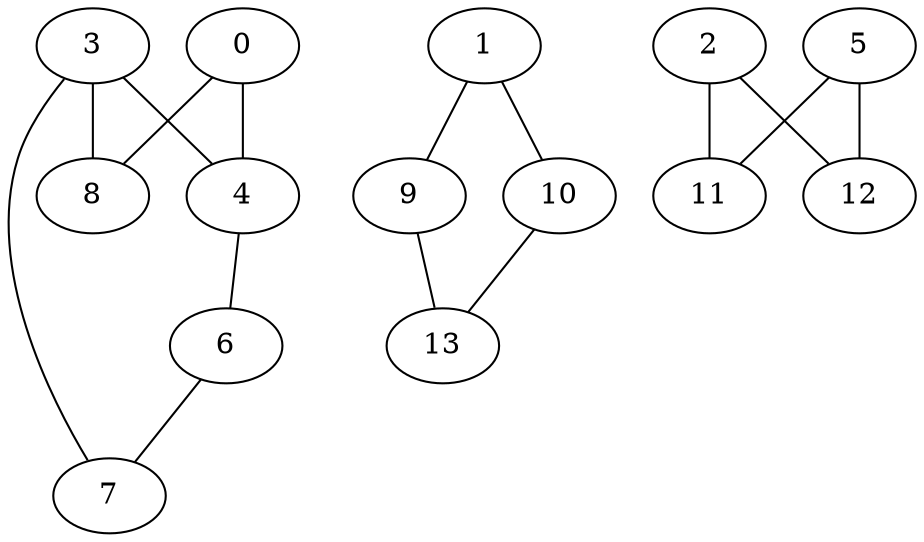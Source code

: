 graph "sampletest150-mod3_image21.bmp" {
	0	 [type=corner,
		x=306,
		y=166];
	4	 [type=intersection,
		x=309,
		y=259];
	0 -- 4	 [angle0="1.54",
		frequency=1,
		type0=line];
	8	 [type=corner,
		x=221,
		y=164];
	0 -- 8	 [angle0=".02",
		frequency=1,
		type0=line];
	1	 [type=corner,
		x=410,
		y=16];
	9	 [type=corner,
		x=105,
		y=17];
	1 -- 9	 [angle0="-.00",
		frequency=1,
		type0=line];
	10	 [type=corner,
		x=406,
		y=501];
	1 -- 10	 [angle0="-1.56",
		frequency=1,
		type0=line];
	2	 [type=corner,
		x=181,
		y=134];
	11	 [type=corner,
		x=339,
		y=141];
	2 -- 11	 [angle0=".04",
		frequency=1,
		type0=line];
	12	 [type=corner,
		x=181,
		y=377];
	2 -- 12	 [angle0="-1.57",
		frequency=1,
		type0=line];
	3	 [type=intersection,
		x=223,
		y=257];
	3 -- 4	 [angle0=".02",
		frequency=1,
		type0=line];
	7	 [type=corner,
		x=216,
		y=344];
	3 -- 7	 [angle0="-1.49",
		frequency=1,
		type0=line];
	3 -- 8	 [angle0="1.55",
		frequency=1,
		type0=line];
	6	 [type=corner,
		x=309,
		y=349];
	4 -- 6	 [angle0="-1.57",
		frequency=1,
		type0=line];
	5	 [type=corner,
		x=340,
		y=377];
	5 -- 11	 [angle0="1.57",
		frequency=1,
		type0=line];
	5 -- 12	 [angle0=".00",
		frequency=1,
		type0=line];
	6 -- 7	 [angle0=".05",
		frequency=1,
		type0=line];
	13	 [type=corner,
		x=106,
		y=496];
	9 -- 13	 [angle0="1.57",
		frequency=1,
		type0=line];
	10 -- 13	 [angle0=".02",
		frequency=1,
		type0=line];
}
